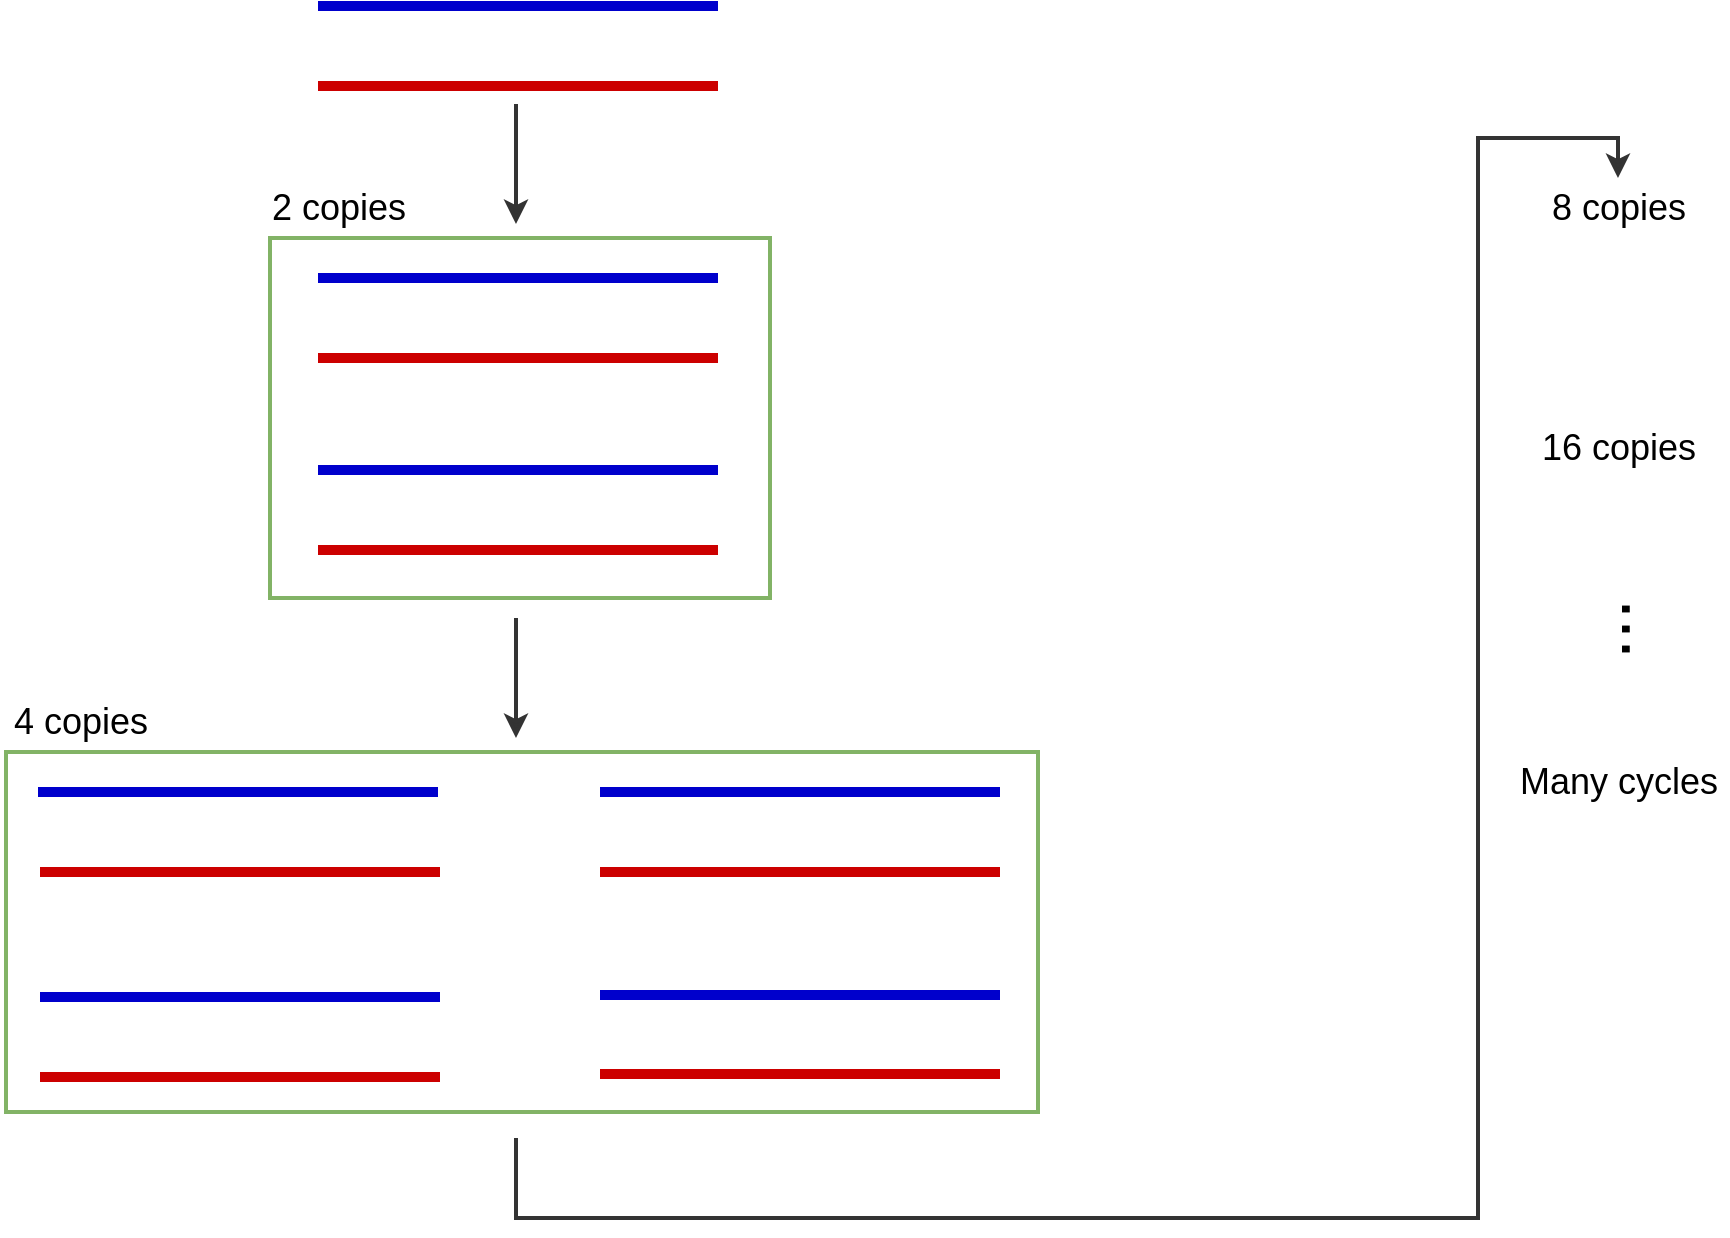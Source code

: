 <mxfile version="19.0.2" type="github">
  <diagram id="Y0OI4d2qTV6Y2nPtw35C" name="Page-1">
    <mxGraphModel dx="1564" dy="852" grid="1" gridSize="10" guides="1" tooltips="1" connect="1" arrows="1" fold="1" page="1" pageScale="1" pageWidth="827" pageHeight="1169" math="0" shadow="0">
      <root>
        <mxCell id="0" />
        <mxCell id="1" parent="0" />
        <mxCell id="gdyWh-qwNyWKZYFmByXy-1" value="" style="endArrow=none;html=1;rounded=0;strokeWidth=5;fillColor=#b0e3e6;strokeColor=#0000CC;" parent="1" edge="1">
          <mxGeometry width="50" height="50" relative="1" as="geometry">
            <mxPoint x="240" y="64" as="sourcePoint" />
            <mxPoint x="440" y="64" as="targetPoint" />
          </mxGeometry>
        </mxCell>
        <mxCell id="gdyWh-qwNyWKZYFmByXy-2" value="" style="endArrow=none;html=1;rounded=0;strokeWidth=5;strokeColor=#CC0000;" parent="1" edge="1">
          <mxGeometry width="50" height="50" relative="1" as="geometry">
            <mxPoint x="240" y="104" as="sourcePoint" />
            <mxPoint x="440" y="104" as="targetPoint" />
          </mxGeometry>
        </mxCell>
        <mxCell id="gdyWh-qwNyWKZYFmByXy-3" value="" style="endArrow=none;html=1;rounded=0;strokeWidth=5;fillColor=#dae8fc;strokeColor=#0000CC;" parent="1" edge="1">
          <mxGeometry width="50" height="50" relative="1" as="geometry">
            <mxPoint x="240" y="200" as="sourcePoint" />
            <mxPoint x="440" y="200" as="targetPoint" />
          </mxGeometry>
        </mxCell>
        <mxCell id="gdyWh-qwNyWKZYFmByXy-4" value="" style="endArrow=none;html=1;rounded=0;strokeWidth=5;strokeColor=#CC0000;" parent="1" edge="1">
          <mxGeometry width="50" height="50" relative="1" as="geometry">
            <mxPoint x="240" y="336" as="sourcePoint" />
            <mxPoint x="440" y="336" as="targetPoint" />
          </mxGeometry>
        </mxCell>
        <mxCell id="gdyWh-qwNyWKZYFmByXy-5" value="" style="endArrow=none;html=1;rounded=0;strokeWidth=5;fillColor=#e3c800;strokeColor=#CC0000;" parent="1" edge="1">
          <mxGeometry width="50" height="50" relative="1" as="geometry">
            <mxPoint x="240" y="240" as="sourcePoint" />
            <mxPoint x="440" y="240" as="targetPoint" />
          </mxGeometry>
        </mxCell>
        <mxCell id="gdyWh-qwNyWKZYFmByXy-6" value="" style="endArrow=none;html=1;rounded=0;strokeWidth=5;strokeColor=#0000CC;" parent="1" edge="1">
          <mxGeometry width="50" height="50" relative="1" as="geometry">
            <mxPoint x="240" y="296" as="sourcePoint" />
            <mxPoint x="440" y="296" as="targetPoint" />
          </mxGeometry>
        </mxCell>
        <mxCell id="gdyWh-qwNyWKZYFmByXy-25" style="edgeStyle=orthogonalEdgeStyle;rounded=0;orthogonalLoop=1;jettySize=auto;html=1;fontSize=18;strokeColor=#333333;strokeWidth=2;" parent="1" edge="1">
          <mxGeometry relative="1" as="geometry">
            <mxPoint x="339" y="370" as="sourcePoint" />
            <mxPoint x="339" y="430" as="targetPoint" />
          </mxGeometry>
        </mxCell>
        <mxCell id="gdyWh-qwNyWKZYFmByXy-9" value="" style="rounded=0;whiteSpace=wrap;html=1;fontSize=18;fillColor=none;strokeColor=#82b366;strokeWidth=2;" parent="1" vertex="1">
          <mxGeometry x="216" y="180" width="250" height="180" as="geometry" />
        </mxCell>
        <mxCell id="gdyWh-qwNyWKZYFmByXy-10" value="&lt;font style=&quot;font-size: 18px;&quot;&gt;2 copies&lt;/font&gt;" style="text;html=1;align=center;verticalAlign=middle;resizable=0;points=[];autosize=1;strokeColor=none;fillColor=none;fontSize=18;" parent="1" vertex="1">
          <mxGeometry x="210" y="150" width="80" height="30" as="geometry" />
        </mxCell>
        <mxCell id="gdyWh-qwNyWKZYFmByXy-11" value="" style="endArrow=none;html=1;rounded=0;strokeWidth=5;fillColor=#dae8fc;strokeColor=#0000CC;" parent="1" edge="1">
          <mxGeometry width="50" height="50" relative="1" as="geometry">
            <mxPoint x="100" y="457" as="sourcePoint" />
            <mxPoint x="300" y="457" as="targetPoint" />
          </mxGeometry>
        </mxCell>
        <mxCell id="gdyWh-qwNyWKZYFmByXy-12" value="" style="endArrow=none;html=1;rounded=0;strokeWidth=5;strokeColor=#CC0000;" parent="1" edge="1">
          <mxGeometry width="50" height="50" relative="1" as="geometry">
            <mxPoint x="381" y="598" as="sourcePoint" />
            <mxPoint x="581" y="598" as="targetPoint" />
          </mxGeometry>
        </mxCell>
        <mxCell id="gdyWh-qwNyWKZYFmByXy-13" value="" style="endArrow=none;html=1;rounded=0;strokeWidth=5;fillColor=#e3c800;strokeColor=#CC0000;" parent="1" edge="1">
          <mxGeometry width="50" height="50" relative="1" as="geometry">
            <mxPoint x="101" y="599.5" as="sourcePoint" />
            <mxPoint x="301" y="599.5" as="targetPoint" />
          </mxGeometry>
        </mxCell>
        <mxCell id="gdyWh-qwNyWKZYFmByXy-14" value="" style="endArrow=none;html=1;rounded=0;strokeWidth=5;strokeColor=#0000CC;" parent="1" edge="1">
          <mxGeometry width="50" height="50" relative="1" as="geometry">
            <mxPoint x="381" y="457" as="sourcePoint" />
            <mxPoint x="581" y="457" as="targetPoint" />
          </mxGeometry>
        </mxCell>
        <mxCell id="gdyWh-qwNyWKZYFmByXy-30" style="edgeStyle=orthogonalEdgeStyle;rounded=0;orthogonalLoop=1;jettySize=auto;html=1;fontSize=36;strokeColor=#333333;strokeWidth=2;" parent="1" target="gdyWh-qwNyWKZYFmByXy-27" edge="1">
          <mxGeometry relative="1" as="geometry">
            <mxPoint x="339" y="630" as="sourcePoint" />
            <Array as="points">
              <mxPoint x="339" y="670" />
              <mxPoint x="820" y="670" />
              <mxPoint x="820" y="130" />
              <mxPoint x="890" y="130" />
            </Array>
          </mxGeometry>
        </mxCell>
        <mxCell id="gdyWh-qwNyWKZYFmByXy-17" value="" style="rounded=0;whiteSpace=wrap;html=1;fontSize=18;fillColor=none;strokeColor=#82b366;strokeWidth=2;" parent="1" vertex="1">
          <mxGeometry x="84" y="437" width="516" height="180" as="geometry" />
        </mxCell>
        <mxCell id="gdyWh-qwNyWKZYFmByXy-18" value="&lt;font style=&quot;font-size: 18px;&quot;&gt;4 copies&lt;/font&gt;" style="text;html=1;align=center;verticalAlign=middle;resizable=0;points=[];autosize=1;strokeColor=none;fillColor=none;fontSize=18;" parent="1" vertex="1">
          <mxGeometry x="81" y="407" width="80" height="30" as="geometry" />
        </mxCell>
        <mxCell id="gdyWh-qwNyWKZYFmByXy-19" value="" style="endArrow=none;html=1;rounded=0;strokeWidth=5;fillColor=#b0e3e6;strokeColor=#CC0000;" parent="1" edge="1">
          <mxGeometry width="50" height="50" relative="1" as="geometry">
            <mxPoint x="101" y="497" as="sourcePoint" />
            <mxPoint x="301" y="497" as="targetPoint" />
          </mxGeometry>
        </mxCell>
        <mxCell id="gdyWh-qwNyWKZYFmByXy-20" value="" style="endArrow=none;html=1;rounded=0;strokeWidth=5;strokeColor=#0000CC;" parent="1" edge="1">
          <mxGeometry width="50" height="50" relative="1" as="geometry">
            <mxPoint x="101" y="559.5" as="sourcePoint" />
            <mxPoint x="301" y="559.5" as="targetPoint" />
          </mxGeometry>
        </mxCell>
        <mxCell id="gdyWh-qwNyWKZYFmByXy-21" value="" style="endArrow=none;html=1;rounded=0;strokeWidth=5;fillColor=#b0e3e6;strokeColor=#CC0000;" parent="1" edge="1">
          <mxGeometry width="50" height="50" relative="1" as="geometry">
            <mxPoint x="381" y="497" as="sourcePoint" />
            <mxPoint x="581" y="497" as="targetPoint" />
          </mxGeometry>
        </mxCell>
        <mxCell id="gdyWh-qwNyWKZYFmByXy-22" value="" style="endArrow=none;html=1;rounded=0;strokeWidth=5;strokeColor=#0000CC;" parent="1" edge="1">
          <mxGeometry width="50" height="50" relative="1" as="geometry">
            <mxPoint x="381" y="558.5" as="sourcePoint" />
            <mxPoint x="581" y="558.5" as="targetPoint" />
          </mxGeometry>
        </mxCell>
        <mxCell id="gdyWh-qwNyWKZYFmByXy-26" style="edgeStyle=orthogonalEdgeStyle;rounded=0;orthogonalLoop=1;jettySize=auto;html=1;exitX=0.5;exitY=1;exitDx=0;exitDy=0;entryX=0.5;entryY=0;entryDx=0;entryDy=0;fontSize=18;strokeColor=#333333;strokeWidth=2;" parent="1" edge="1">
          <mxGeometry relative="1" as="geometry">
            <mxPoint x="339" y="113" as="sourcePoint" />
            <mxPoint x="339" y="173" as="targetPoint" />
          </mxGeometry>
        </mxCell>
        <mxCell id="gdyWh-qwNyWKZYFmByXy-27" value="&lt;font style=&quot;font-size: 18px;&quot;&gt;8 copies&lt;/font&gt;" style="text;html=1;align=center;verticalAlign=middle;resizable=0;points=[];autosize=1;strokeColor=none;fillColor=none;fontSize=18;" parent="1" vertex="1">
          <mxGeometry x="850" y="150" width="80" height="30" as="geometry" />
        </mxCell>
        <mxCell id="gdyWh-qwNyWKZYFmByXy-28" value="&lt;font style=&quot;font-size: 18px;&quot;&gt;16 copies&lt;/font&gt;" style="text;html=1;align=center;verticalAlign=middle;resizable=0;points=[];autosize=1;strokeColor=none;fillColor=none;fontSize=18;" parent="1" vertex="1">
          <mxGeometry x="845" y="270" width="90" height="30" as="geometry" />
        </mxCell>
        <mxCell id="gdyWh-qwNyWKZYFmByXy-29" value="&lt;font style=&quot;font-size: 36px;&quot;&gt;...&lt;/font&gt;" style="text;html=1;align=center;verticalAlign=middle;resizable=0;points=[];autosize=1;strokeColor=none;fillColor=none;fontSize=18;rotation=90;" parent="1" vertex="1">
          <mxGeometry x="880" y="360" width="50" height="30" as="geometry" />
        </mxCell>
        <mxCell id="gdyWh-qwNyWKZYFmByXy-33" value="&lt;font style=&quot;font-size: 18px;&quot;&gt;Many cycles&lt;/font&gt;" style="text;html=1;align=center;verticalAlign=middle;resizable=0;points=[];autosize=1;strokeColor=none;fillColor=none;fontSize=18;" parent="1" vertex="1">
          <mxGeometry x="835" y="437" width="110" height="30" as="geometry" />
        </mxCell>
      </root>
    </mxGraphModel>
  </diagram>
</mxfile>
